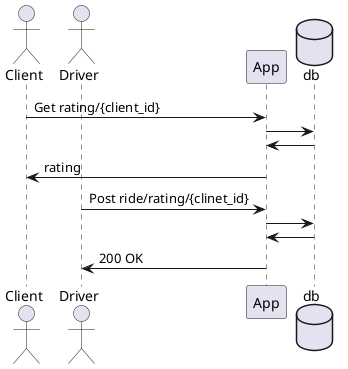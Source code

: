 @startuml
actor Client
actor Driver 
participant App
database db

Client -> App : Get rating/{client_id}
App -> db
db -> App
App -> Client : rating

Driver -> App: Post ride/rating/{clinet_id}
App -> db
db -> App
App -> Driver : 200 OK
@enduml
